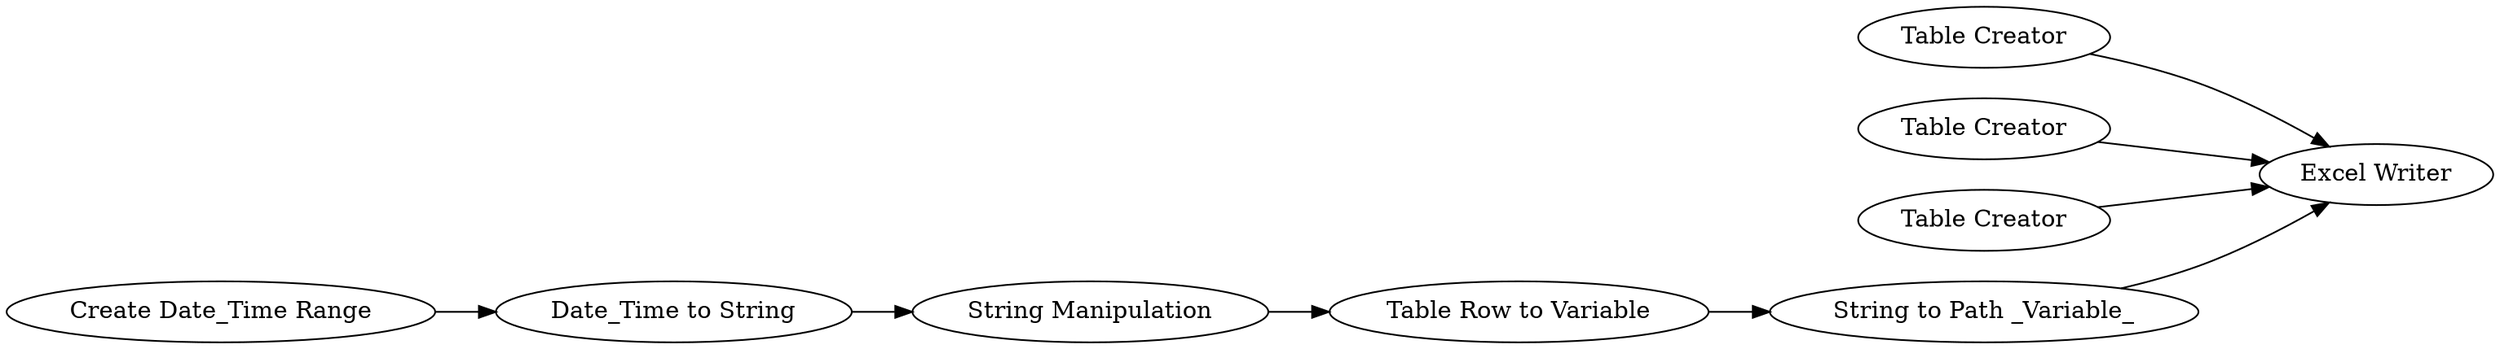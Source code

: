 digraph {
	"642814915348568785_7" [label="Table Row to Variable"]
	"642814915348568785_3" [label="Table Creator"]
	"642814915348568785_6" [label="String Manipulation"]
	"642814915348568785_4" [label="Create Date_Time Range"]
	"642814915348568785_8" [label="String to Path _Variable_"]
	"642814915348568785_2" [label="Table Creator"]
	"642814915348568785_1" [label="Table Creator"]
	"642814915348568785_5" [label="Date_Time to String"]
	"642814915348568785_9" [label="Excel Writer"]
	"642814915348568785_8" -> "642814915348568785_9"
	"642814915348568785_3" -> "642814915348568785_9"
	"642814915348568785_2" -> "642814915348568785_9"
	"642814915348568785_1" -> "642814915348568785_9"
	"642814915348568785_6" -> "642814915348568785_7"
	"642814915348568785_7" -> "642814915348568785_8"
	"642814915348568785_5" -> "642814915348568785_6"
	"642814915348568785_4" -> "642814915348568785_5"
	rankdir=LR
}
